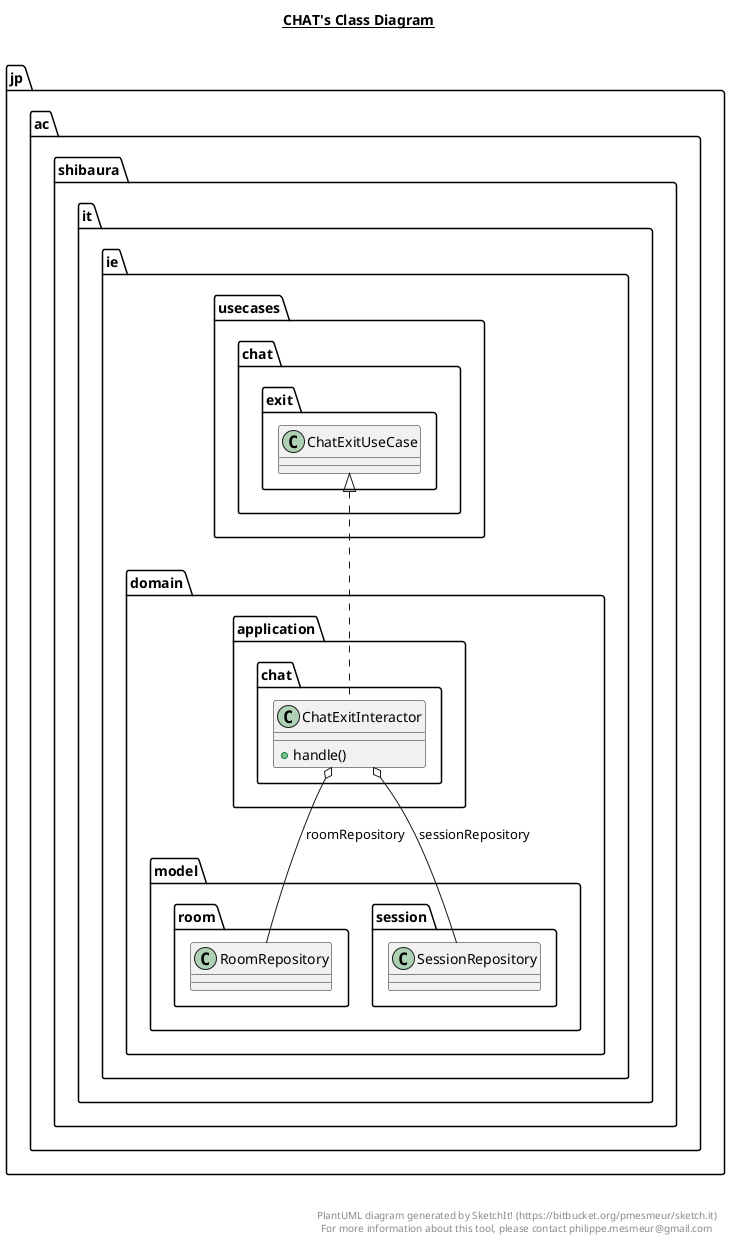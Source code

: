 @startuml

title __CHAT's Class Diagram__\n

  namespace jp.ac.shibaura.it.ie {
    namespace domain.application.chat {
      class jp.ac.shibaura.it.ie.domain.application.chat.ChatExitInteractor {
          + handle()
      }
    }
  }
  

  jp.ac.shibaura.it.ie.domain.application.chat.ChatExitInteractor .up.|> jp.ac.shibaura.it.ie.usecases.chat.exit.ChatExitUseCase
  jp.ac.shibaura.it.ie.domain.application.chat.ChatExitInteractor o-- jp.ac.shibaura.it.ie.domain.model.room.RoomRepository : roomRepository
  jp.ac.shibaura.it.ie.domain.application.chat.ChatExitInteractor o-- jp.ac.shibaura.it.ie.domain.model.session.SessionRepository : sessionRepository


right footer


PlantUML diagram generated by SketchIt! (https://bitbucket.org/pmesmeur/sketch.it)
For more information about this tool, please contact philippe.mesmeur@gmail.com
endfooter

@enduml
